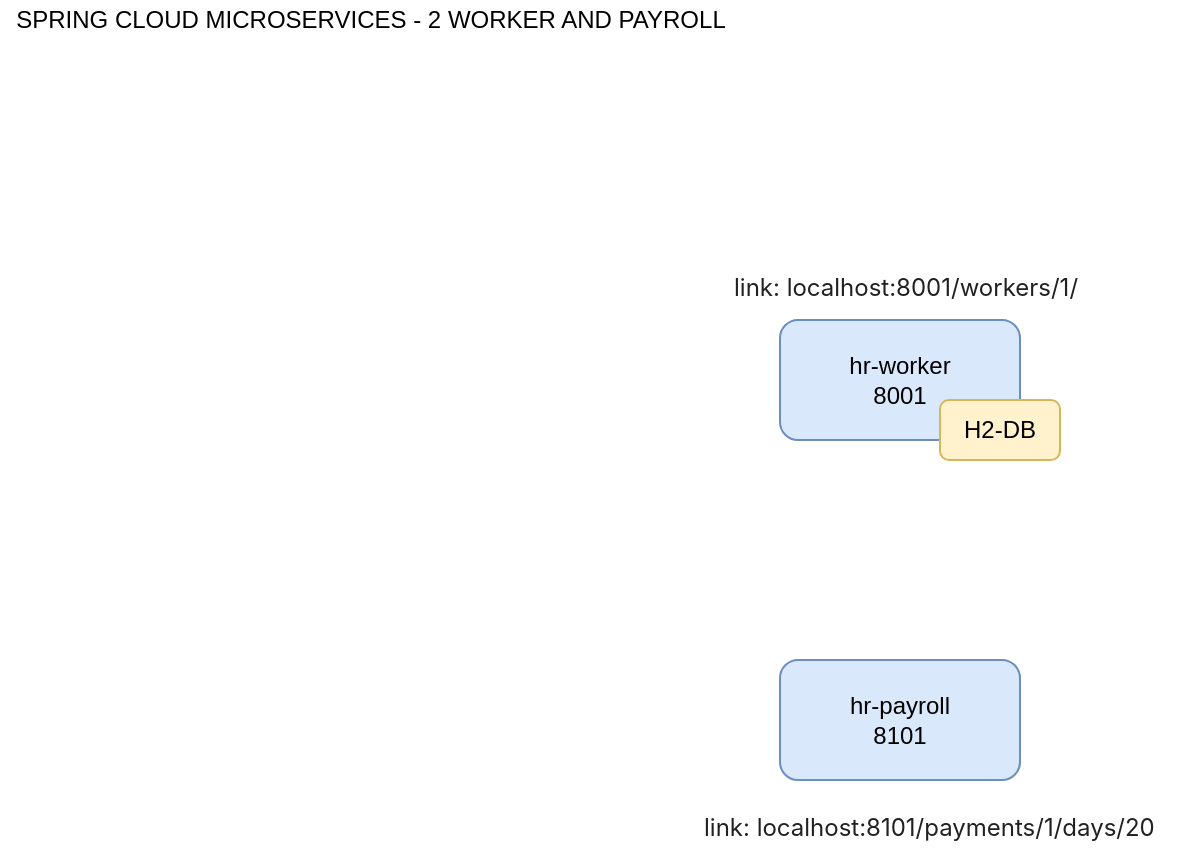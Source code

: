 <mxfile version="16.5.3" type="device"><diagram id="1bEMvcAfJl2qX9IE1g67" name="Page-1"><mxGraphModel dx="1038" dy="617" grid="1" gridSize="10" guides="1" tooltips="1" connect="1" arrows="1" fold="1" page="1" pageScale="1" pageWidth="827" pageHeight="1169" math="0" shadow="0"><root><mxCell id="0"/><mxCell id="1" parent="0"/><mxCell id="zrGTvVkGDup4hxQ8Pklv-1" value="hr-worker&lt;br&gt;8001" style="rounded=1;whiteSpace=wrap;html=1;fillColor=#dae8fc;strokeColor=#6c8ebf;" vertex="1" parent="1"><mxGeometry x="600" y="200" width="120" height="60" as="geometry"/></mxCell><mxCell id="zrGTvVkGDup4hxQ8Pklv-2" value="hr-payroll&lt;br&gt;8101" style="rounded=1;whiteSpace=wrap;html=1;fillColor=#dae8fc;strokeColor=#6c8ebf;" vertex="1" parent="1"><mxGeometry x="600" y="370" width="120" height="60" as="geometry"/></mxCell><mxCell id="zrGTvVkGDup4hxQ8Pklv-3" value="&lt;span style=&quot;color: rgb(33 , 33 , 33) ; font-family: &amp;#34;inter&amp;#34; , &amp;#34;opensans&amp;#34; , &amp;#34;helvetica&amp;#34; , &amp;#34;arial&amp;#34; , sans-serif ; font-size: 12px ; font-style: normal ; font-weight: 400 ; letter-spacing: normal ; text-align: left ; text-indent: 0px ; text-transform: none ; word-spacing: 0px ; background-color: rgb(255 , 255 , 255) ; display: inline ; float: none&quot;&gt;link: localhost:8101/payments/1/days/20&lt;/span&gt;" style="text;whiteSpace=wrap;html=1;" vertex="1" parent="1"><mxGeometry x="560" y="440" width="240" height="30" as="geometry"/></mxCell><mxCell id="zrGTvVkGDup4hxQ8Pklv-4" value="&lt;span style=&quot;color: rgb(33 , 33 , 33) ; font-family: &amp;#34;inter&amp;#34; , &amp;#34;opensans&amp;#34; , &amp;#34;helvetica&amp;#34; , &amp;#34;arial&amp;#34; , sans-serif ; font-size: 12px ; font-style: normal ; font-weight: 400 ; letter-spacing: normal ; text-align: left ; text-indent: 0px ; text-transform: none ; word-spacing: 0px ; background-color: rgb(255 , 255 , 255) ; display: inline ; float: none&quot;&gt;link: localhost:8001/workers/1/&lt;/span&gt;" style="text;whiteSpace=wrap;html=1;" vertex="1" parent="1"><mxGeometry x="575" y="170" width="190" height="30" as="geometry"/></mxCell><mxCell id="zrGTvVkGDup4hxQ8Pklv-5" value="SPRING CLOUD MICROSERVICES - 2 WORKER AND PAYROLL" style="text;html=1;align=center;verticalAlign=middle;resizable=0;points=[];autosize=1;strokeColor=none;fillColor=none;" vertex="1" parent="1"><mxGeometry x="210" y="40" width="370" height="20" as="geometry"/></mxCell><mxCell id="zrGTvVkGDup4hxQ8Pklv-6" value="H2-DB&lt;br&gt;" style="rounded=1;whiteSpace=wrap;html=1;fillColor=#fff2cc;strokeColor=#d6b656;" vertex="1" parent="1"><mxGeometry x="680" y="240" width="60" height="30" as="geometry"/></mxCell></root></mxGraphModel></diagram></mxfile>